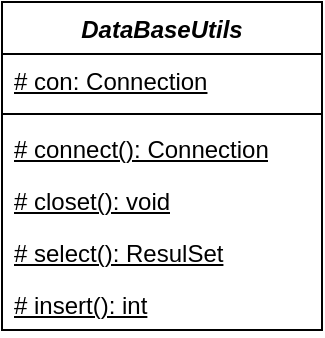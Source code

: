 <mxfile version="27.0.9">
  <diagram name="Page-1" id="a7zhqIR7vPW2gCs0QqU2">
    <mxGraphModel dx="1042" dy="626" grid="1" gridSize="10" guides="1" tooltips="1" connect="1" arrows="1" fold="1" page="1" pageScale="1" pageWidth="827" pageHeight="1169" math="0" shadow="0">
      <root>
        <mxCell id="0" />
        <mxCell id="1" parent="0" />
        <mxCell id="sDk-aURjYW4ruEIrW1XI-5" value="&lt;i&gt;DataBaseUtils&lt;/i&gt;" style="swimlane;fontStyle=1;align=center;verticalAlign=top;childLayout=stackLayout;horizontal=1;startSize=26;horizontalStack=0;resizeParent=1;resizeParentMax=0;resizeLast=0;collapsible=1;marginBottom=0;whiteSpace=wrap;html=1;" vertex="1" parent="1">
          <mxGeometry x="190" y="120" width="160" height="164" as="geometry" />
        </mxCell>
        <mxCell id="sDk-aURjYW4ruEIrW1XI-6" value="&lt;u&gt;# con: Connection&lt;/u&gt;" style="text;strokeColor=none;fillColor=none;align=left;verticalAlign=top;spacingLeft=4;spacingRight=4;overflow=hidden;rotatable=0;points=[[0,0.5],[1,0.5]];portConstraint=eastwest;whiteSpace=wrap;html=1;" vertex="1" parent="sDk-aURjYW4ruEIrW1XI-5">
          <mxGeometry y="26" width="160" height="26" as="geometry" />
        </mxCell>
        <mxCell id="sDk-aURjYW4ruEIrW1XI-7" value="" style="line;strokeWidth=1;fillColor=none;align=left;verticalAlign=middle;spacingTop=-1;spacingLeft=3;spacingRight=3;rotatable=0;labelPosition=right;points=[];portConstraint=eastwest;strokeColor=inherit;" vertex="1" parent="sDk-aURjYW4ruEIrW1XI-5">
          <mxGeometry y="52" width="160" height="8" as="geometry" />
        </mxCell>
        <mxCell id="sDk-aURjYW4ruEIrW1XI-11" value="&lt;u&gt;# connect(): Connection&lt;/u&gt;" style="text;strokeColor=none;fillColor=none;align=left;verticalAlign=top;spacingLeft=4;spacingRight=4;overflow=hidden;rotatable=0;points=[[0,0.5],[1,0.5]];portConstraint=eastwest;whiteSpace=wrap;html=1;" vertex="1" parent="sDk-aURjYW4ruEIrW1XI-5">
          <mxGeometry y="60" width="160" height="26" as="geometry" />
        </mxCell>
        <mxCell id="sDk-aURjYW4ruEIrW1XI-12" value="&lt;u&gt;# closet(): void&lt;/u&gt;" style="text;strokeColor=none;fillColor=none;align=left;verticalAlign=top;spacingLeft=4;spacingRight=4;overflow=hidden;rotatable=0;points=[[0,0.5],[1,0.5]];portConstraint=eastwest;whiteSpace=wrap;html=1;" vertex="1" parent="sDk-aURjYW4ruEIrW1XI-5">
          <mxGeometry y="86" width="160" height="26" as="geometry" />
        </mxCell>
        <mxCell id="sDk-aURjYW4ruEIrW1XI-19" value="&lt;u&gt;# select(): ResulSet&lt;/u&gt;" style="text;strokeColor=none;fillColor=none;align=left;verticalAlign=top;spacingLeft=4;spacingRight=4;overflow=hidden;rotatable=0;points=[[0,0.5],[1,0.5]];portConstraint=eastwest;whiteSpace=wrap;html=1;" vertex="1" parent="sDk-aURjYW4ruEIrW1XI-5">
          <mxGeometry y="112" width="160" height="26" as="geometry" />
        </mxCell>
        <mxCell id="sDk-aURjYW4ruEIrW1XI-8" value="&lt;u&gt;# insert(): int&lt;/u&gt;" style="text;strokeColor=none;fillColor=none;align=left;verticalAlign=top;spacingLeft=4;spacingRight=4;overflow=hidden;rotatable=0;points=[[0,0.5],[1,0.5]];portConstraint=eastwest;whiteSpace=wrap;html=1;" vertex="1" parent="sDk-aURjYW4ruEIrW1XI-5">
          <mxGeometry y="138" width="160" height="26" as="geometry" />
        </mxCell>
      </root>
    </mxGraphModel>
  </diagram>
</mxfile>
